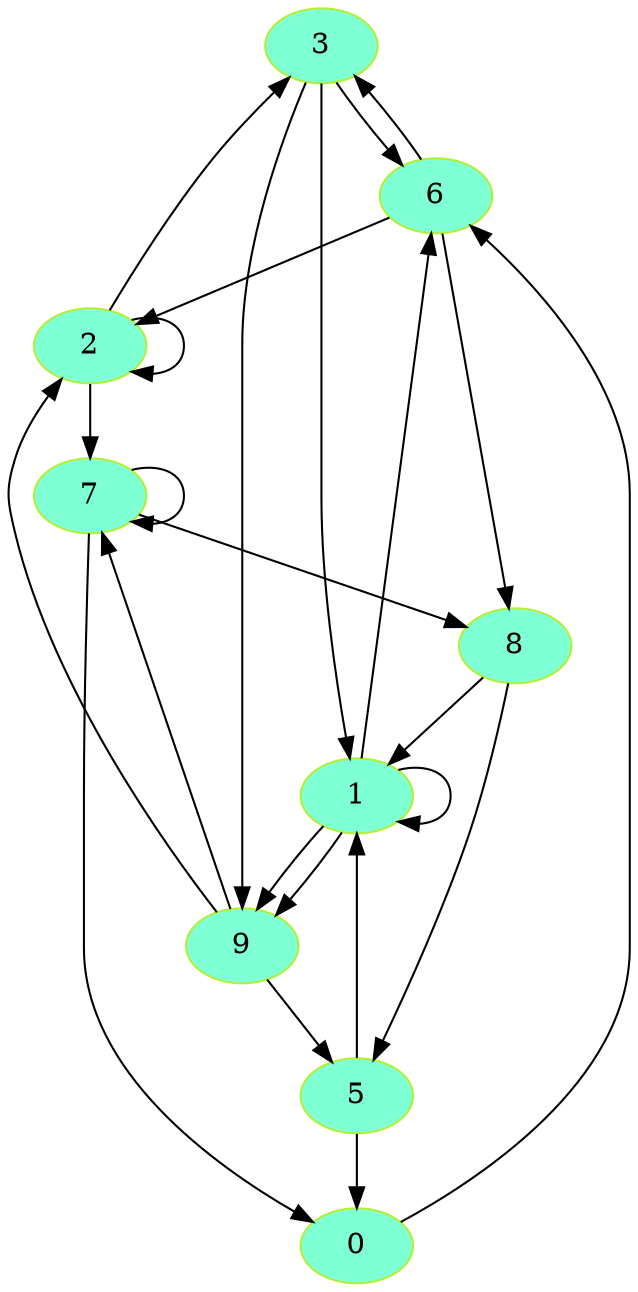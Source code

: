 digraph Grapho{
node [style=filled, color=olivedrab2, fillcolor=aquamarine];
i3[label = "3"];
i6[label = "6"];
i8[label = "8"];
i1[label = "1"];
i1[label = "1"];
i9[label = "9"];
i7[label = "7"];
i7[label = "7"];
i8[label = "8"];
i5[label = "5"];
i0[label = "0"];
i6[label = "6"];
i3[label = "3"];
i9[label = "9"];
i5[label = "5"];
i1[label = "1"];
i9[label = "9"];
i2[label = "2"];
i2[label = "2"];
i3[label = "3"];
i1[label = "1"];
i6[label = "6"];
i2[label = "2"];
i7[label = "7"];
i3->i6->i8->i1->i1->i9->i7->i7->i8->i5->i0->i6->i3->i9->i5->i1->i9->i2->i2->i3->i1->i6->i2->i7->i0 
}